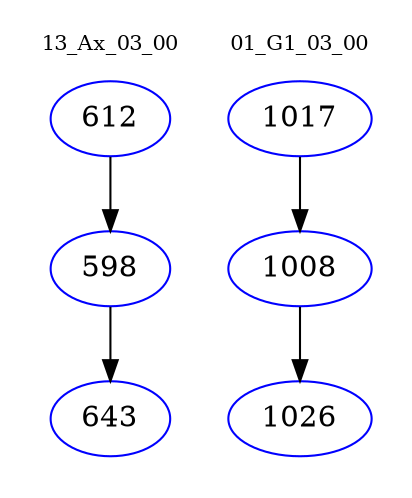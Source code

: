digraph{
subgraph cluster_0 {
color = white
label = "13_Ax_03_00";
fontsize=10;
T0_612 [label="612", color="blue"]
T0_612 -> T0_598 [color="black"]
T0_598 [label="598", color="blue"]
T0_598 -> T0_643 [color="black"]
T0_643 [label="643", color="blue"]
}
subgraph cluster_1 {
color = white
label = "01_G1_03_00";
fontsize=10;
T1_1017 [label="1017", color="blue"]
T1_1017 -> T1_1008 [color="black"]
T1_1008 [label="1008", color="blue"]
T1_1008 -> T1_1026 [color="black"]
T1_1026 [label="1026", color="blue"]
}
}
